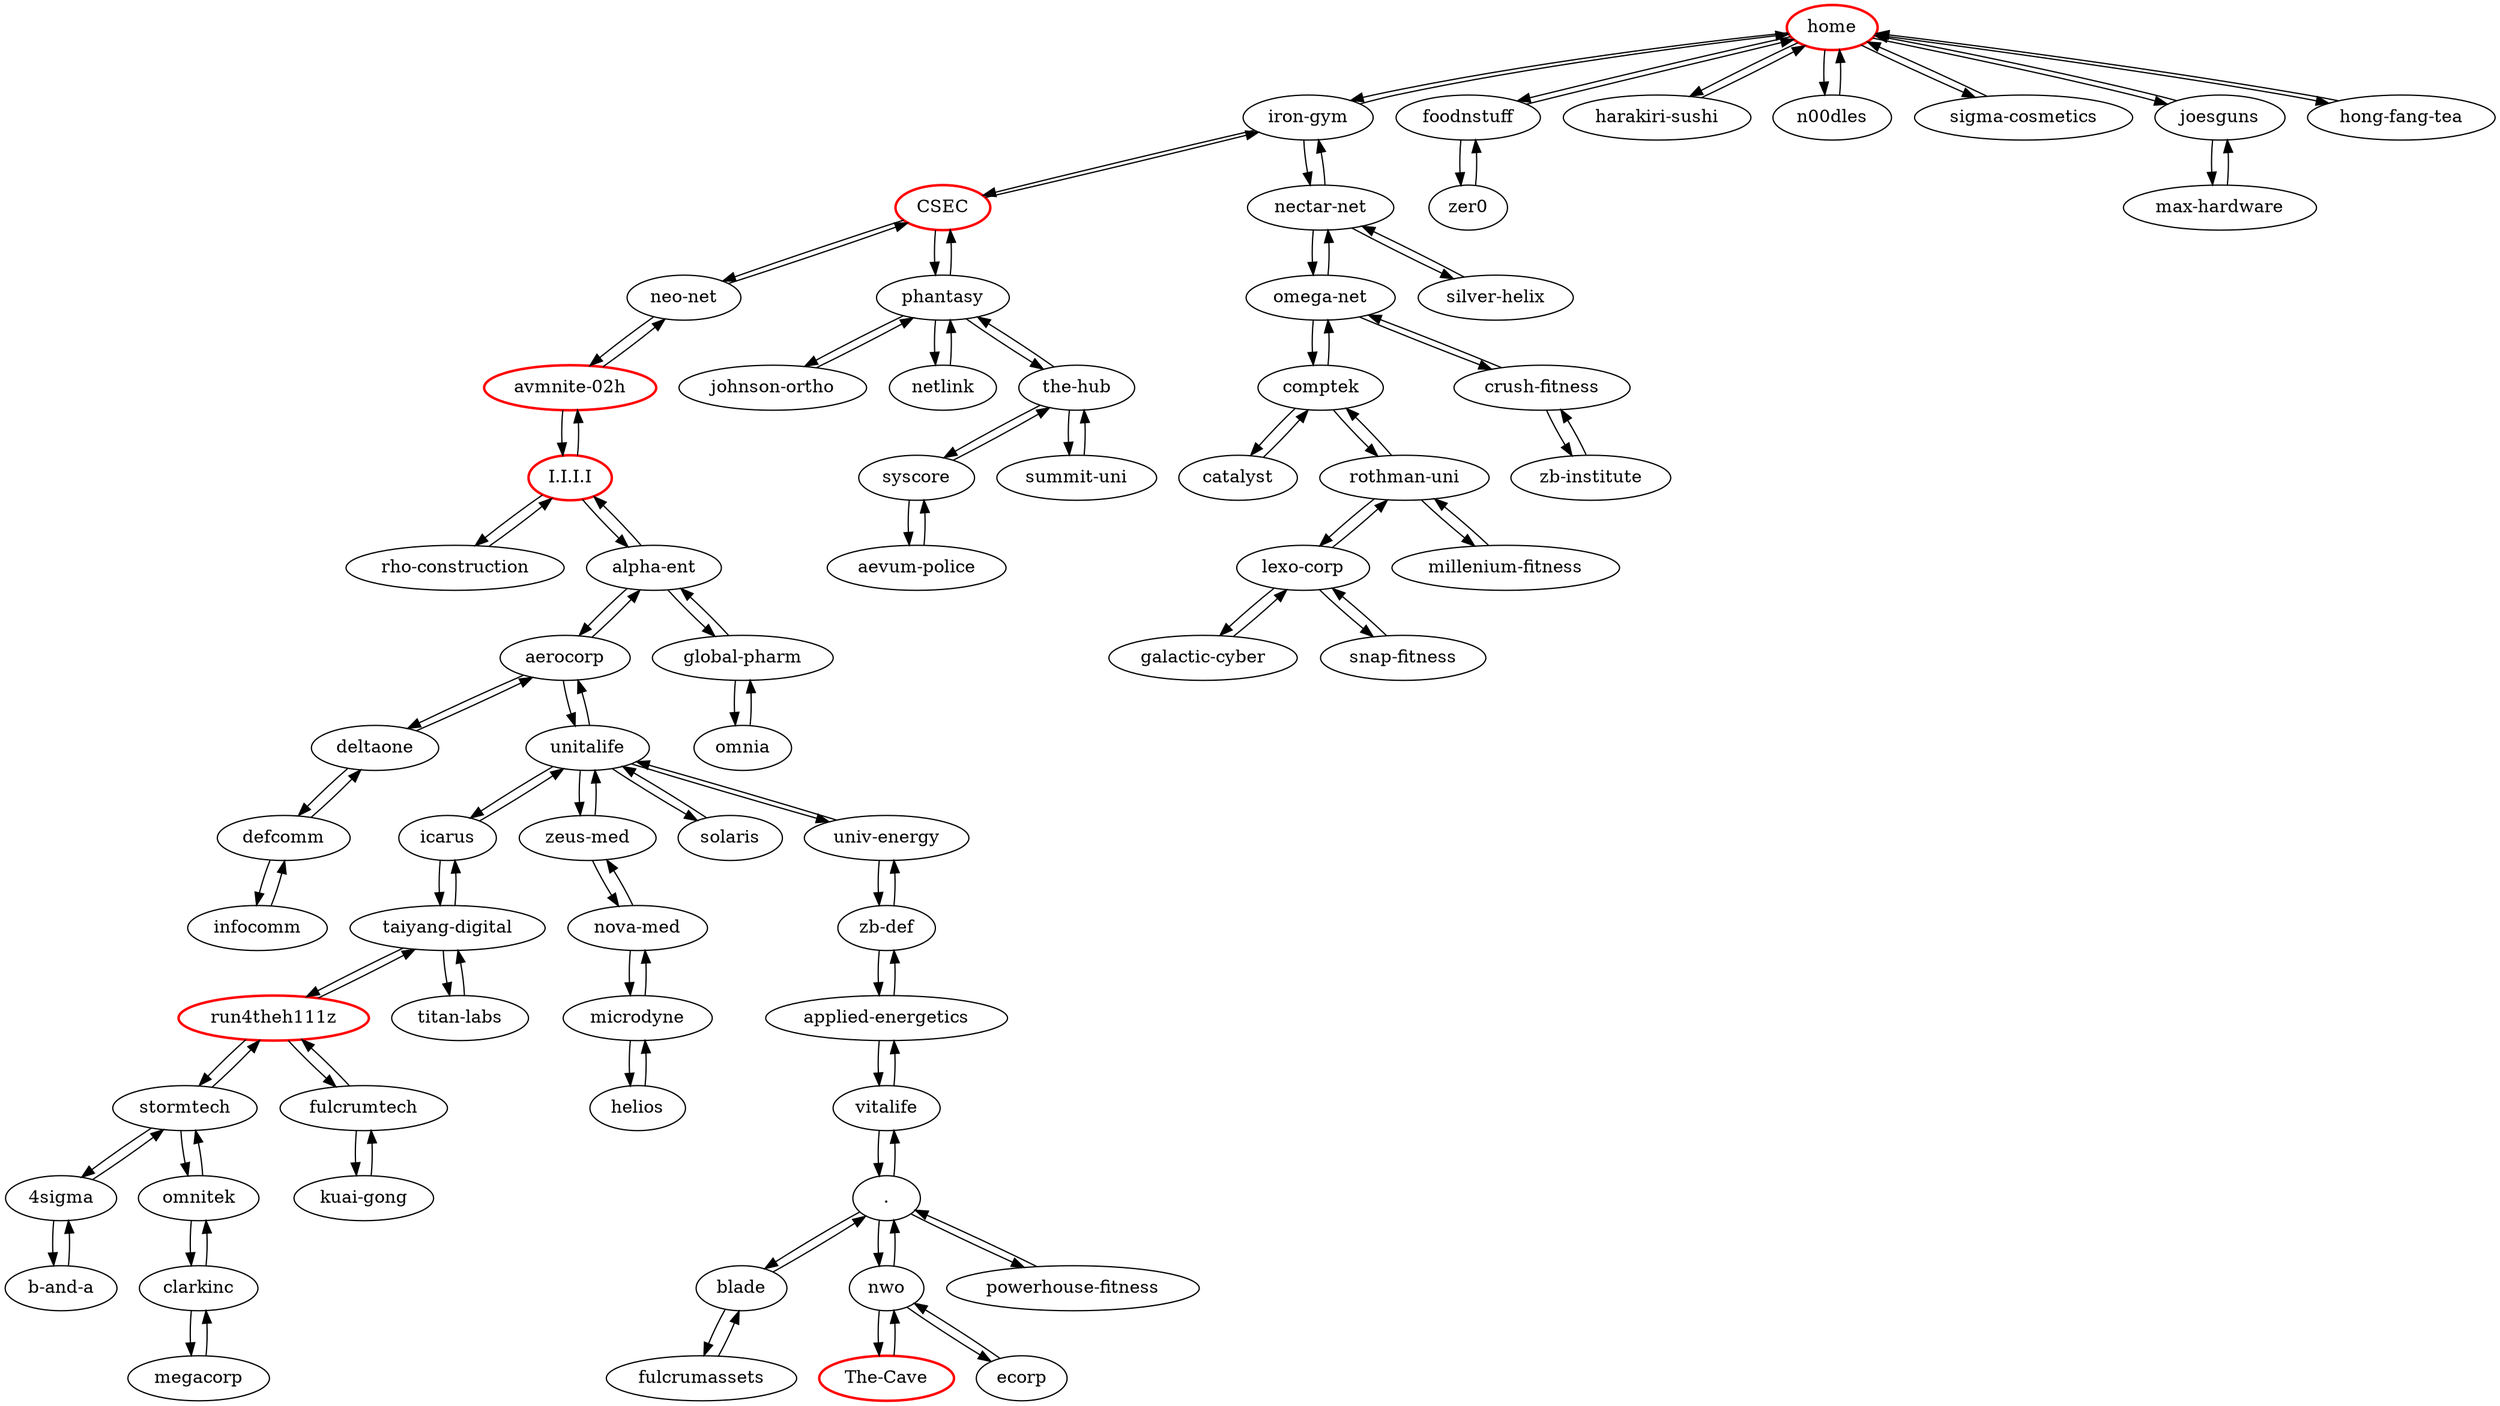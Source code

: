 digraph bitburner {
  "home", "I.I.I.I", "CSEC", "avmnite-02h", "run4theh111z", "The-Cave" [style=bold; color=red]

"vitalife" -> "."

"blade" -> "."

"nwo" -> "."

"powerhouse-fitness" -> "."

"stormtech" -> "4sigma"

"b-and-a" -> "4sigma"

"iron-gym" -> "CSEC"

"neo-net" -> "CSEC"

"phantasy" -> "CSEC"

"avmnite-02h" -> "I.I.I.I"

"rho-construction" -> "I.I.I.I"

"alpha-ent" -> "I.I.I.I"

"nwo" -> "The-Cave"

"alpha-ent" -> "aerocorp"

"deltaone" -> "aerocorp"

"unitalife" -> "aerocorp"

"syscore" -> "aevum-police"

"I.I.I.I" -> "alpha-ent"

"aerocorp" -> "alpha-ent"

"global-pharm" -> "alpha-ent"

"zb-def" -> "applied-energetics"

"vitalife" -> "applied-energetics"

"neo-net" -> "avmnite-02h"

"I.I.I.I" -> "avmnite-02h"

"4sigma" -> "b-and-a"

"." -> "blade"

"fulcrumassets" -> "blade"

"comptek" -> "catalyst"

"omnitek" -> "clarkinc"

"megacorp" -> "clarkinc"

"omega-net" -> "comptek"

"rothman-uni" -> "comptek"

"catalyst" -> "comptek"

"omega-net" -> "crush-fitness"

"zb-institute" -> "crush-fitness"

"deltaone" -> "defcomm"

"infocomm" -> "defcomm"

"aerocorp" -> "deltaone"

"defcomm" -> "deltaone"

"nwo" -> "ecorp"

"home" -> "foodnstuff"

"zer0" -> "foodnstuff"

"blade" -> "fulcrumassets"

"run4theh111z" -> "fulcrumtech"

"kuai-gong" -> "fulcrumtech"

"lexo-corp" -> "galactic-cyber"

"alpha-ent" -> "global-pharm"

"omnia" -> "global-pharm"

"home" -> "harakiri-sushi"

"microdyne" -> "helios"

"n00dles" -> "home"

"foodnstuff" -> "home"

"sigma-cosmetics" -> "home"

"joesguns" -> "home"

"hong-fang-tea" -> "home"

"harakiri-sushi" -> "home"

"iron-gym" -> "home"

"home" -> "hong-fang-tea"

"unitalife" -> "icarus"

"taiyang-digital" -> "icarus"

"defcomm" -> "infocomm"

"home" -> "iron-gym"

"nectar-net" -> "iron-gym"

"CSEC" -> "iron-gym"

"home" -> "joesguns"

"max-hardware" -> "joesguns"

"phantasy" -> "johnson-ortho"

"fulcrumtech" -> "kuai-gong"

"rothman-uni" -> "lexo-corp"

"galactic-cyber" -> "lexo-corp"

"snap-fitness" -> "lexo-corp"

"joesguns" -> "max-hardware"

"clarkinc" -> "megacorp"

"nova-med" -> "microdyne"

"helios" -> "microdyne"

"rothman-uni" -> "millenium-fitness"

"home" -> "n00dles"

"iron-gym" -> "nectar-net"

"silver-helix" -> "nectar-net"

"omega-net" -> "nectar-net"

"CSEC" -> "neo-net"

"avmnite-02h" -> "neo-net"

"phantasy" -> "netlink"

"zeus-med" -> "nova-med"

"microdyne" -> "nova-med"

"." -> "nwo"

"ecorp" -> "nwo"

"The-Cave" -> "nwo"

"nectar-net" -> "omega-net"

"comptek" -> "omega-net"

"crush-fitness" -> "omega-net"

"global-pharm" -> "omnia"

"stormtech" -> "omnitek"

"clarkinc" -> "omnitek"

"CSEC" -> "phantasy"

"the-hub" -> "phantasy"

"netlink" -> "phantasy"

"johnson-ortho" -> "phantasy"

"." -> "powerhouse-fitness"

"I.I.I.I" -> "rho-construction"

"comptek" -> "rothman-uni"

"lexo-corp" -> "rothman-uni"

"millenium-fitness" -> "rothman-uni"

"taiyang-digital" -> "run4theh111z"

"fulcrumtech" -> "run4theh111z"

"stormtech" -> "run4theh111z"

"home" -> "sigma-cosmetics"

"nectar-net" -> "silver-helix"

"lexo-corp" -> "snap-fitness"

"unitalife" -> "solaris"

"run4theh111z" -> "stormtech"

"omnitek" -> "stormtech"

"4sigma" -> "stormtech"

"the-hub" -> "summit-uni"

"the-hub" -> "syscore"

"aevum-police" -> "syscore"

"icarus" -> "taiyang-digital"

"titan-labs" -> "taiyang-digital"

"run4theh111z" -> "taiyang-digital"

"phantasy" -> "the-hub"

"summit-uni" -> "the-hub"

"syscore" -> "the-hub"

"taiyang-digital" -> "titan-labs"

"aerocorp" -> "unitalife"

"icarus" -> "unitalife"

"univ-energy" -> "unitalife"

"solaris" -> "unitalife"

"zeus-med" -> "unitalife"

"unitalife" -> "univ-energy"

"zb-def" -> "univ-energy"

"applied-energetics" -> "vitalife"

"." -> "vitalife"

"univ-energy" -> "zb-def"

"applied-energetics" -> "zb-def"

"crush-fitness" -> "zb-institute"

"foodnstuff" -> "zer0"

"unitalife" -> "zeus-med"

"nova-med" -> "zeus-med"
}
